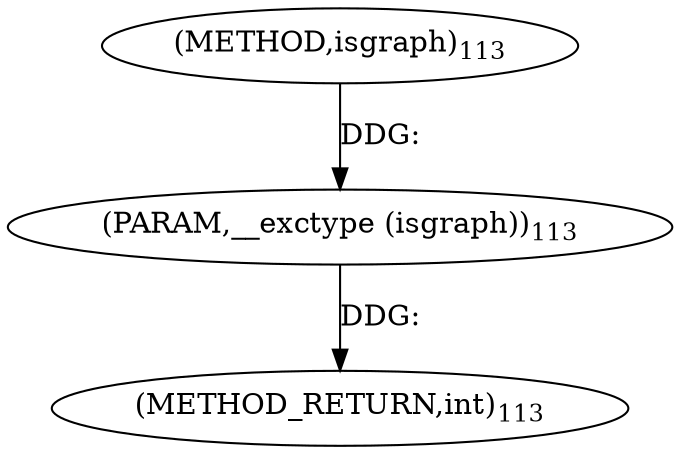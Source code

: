 digraph "isgraph" {  
"2951" [label = <(METHOD,isgraph)<SUB>113</SUB>> ]
"2953" [label = <(METHOD_RETURN,int)<SUB>113</SUB>> ]
"2952" [label = <(PARAM,__exctype (isgraph))<SUB>113</SUB>> ]
  "2952" -> "2953"  [ label = "DDG: "] 
  "2951" -> "2952"  [ label = "DDG: "] 
}
